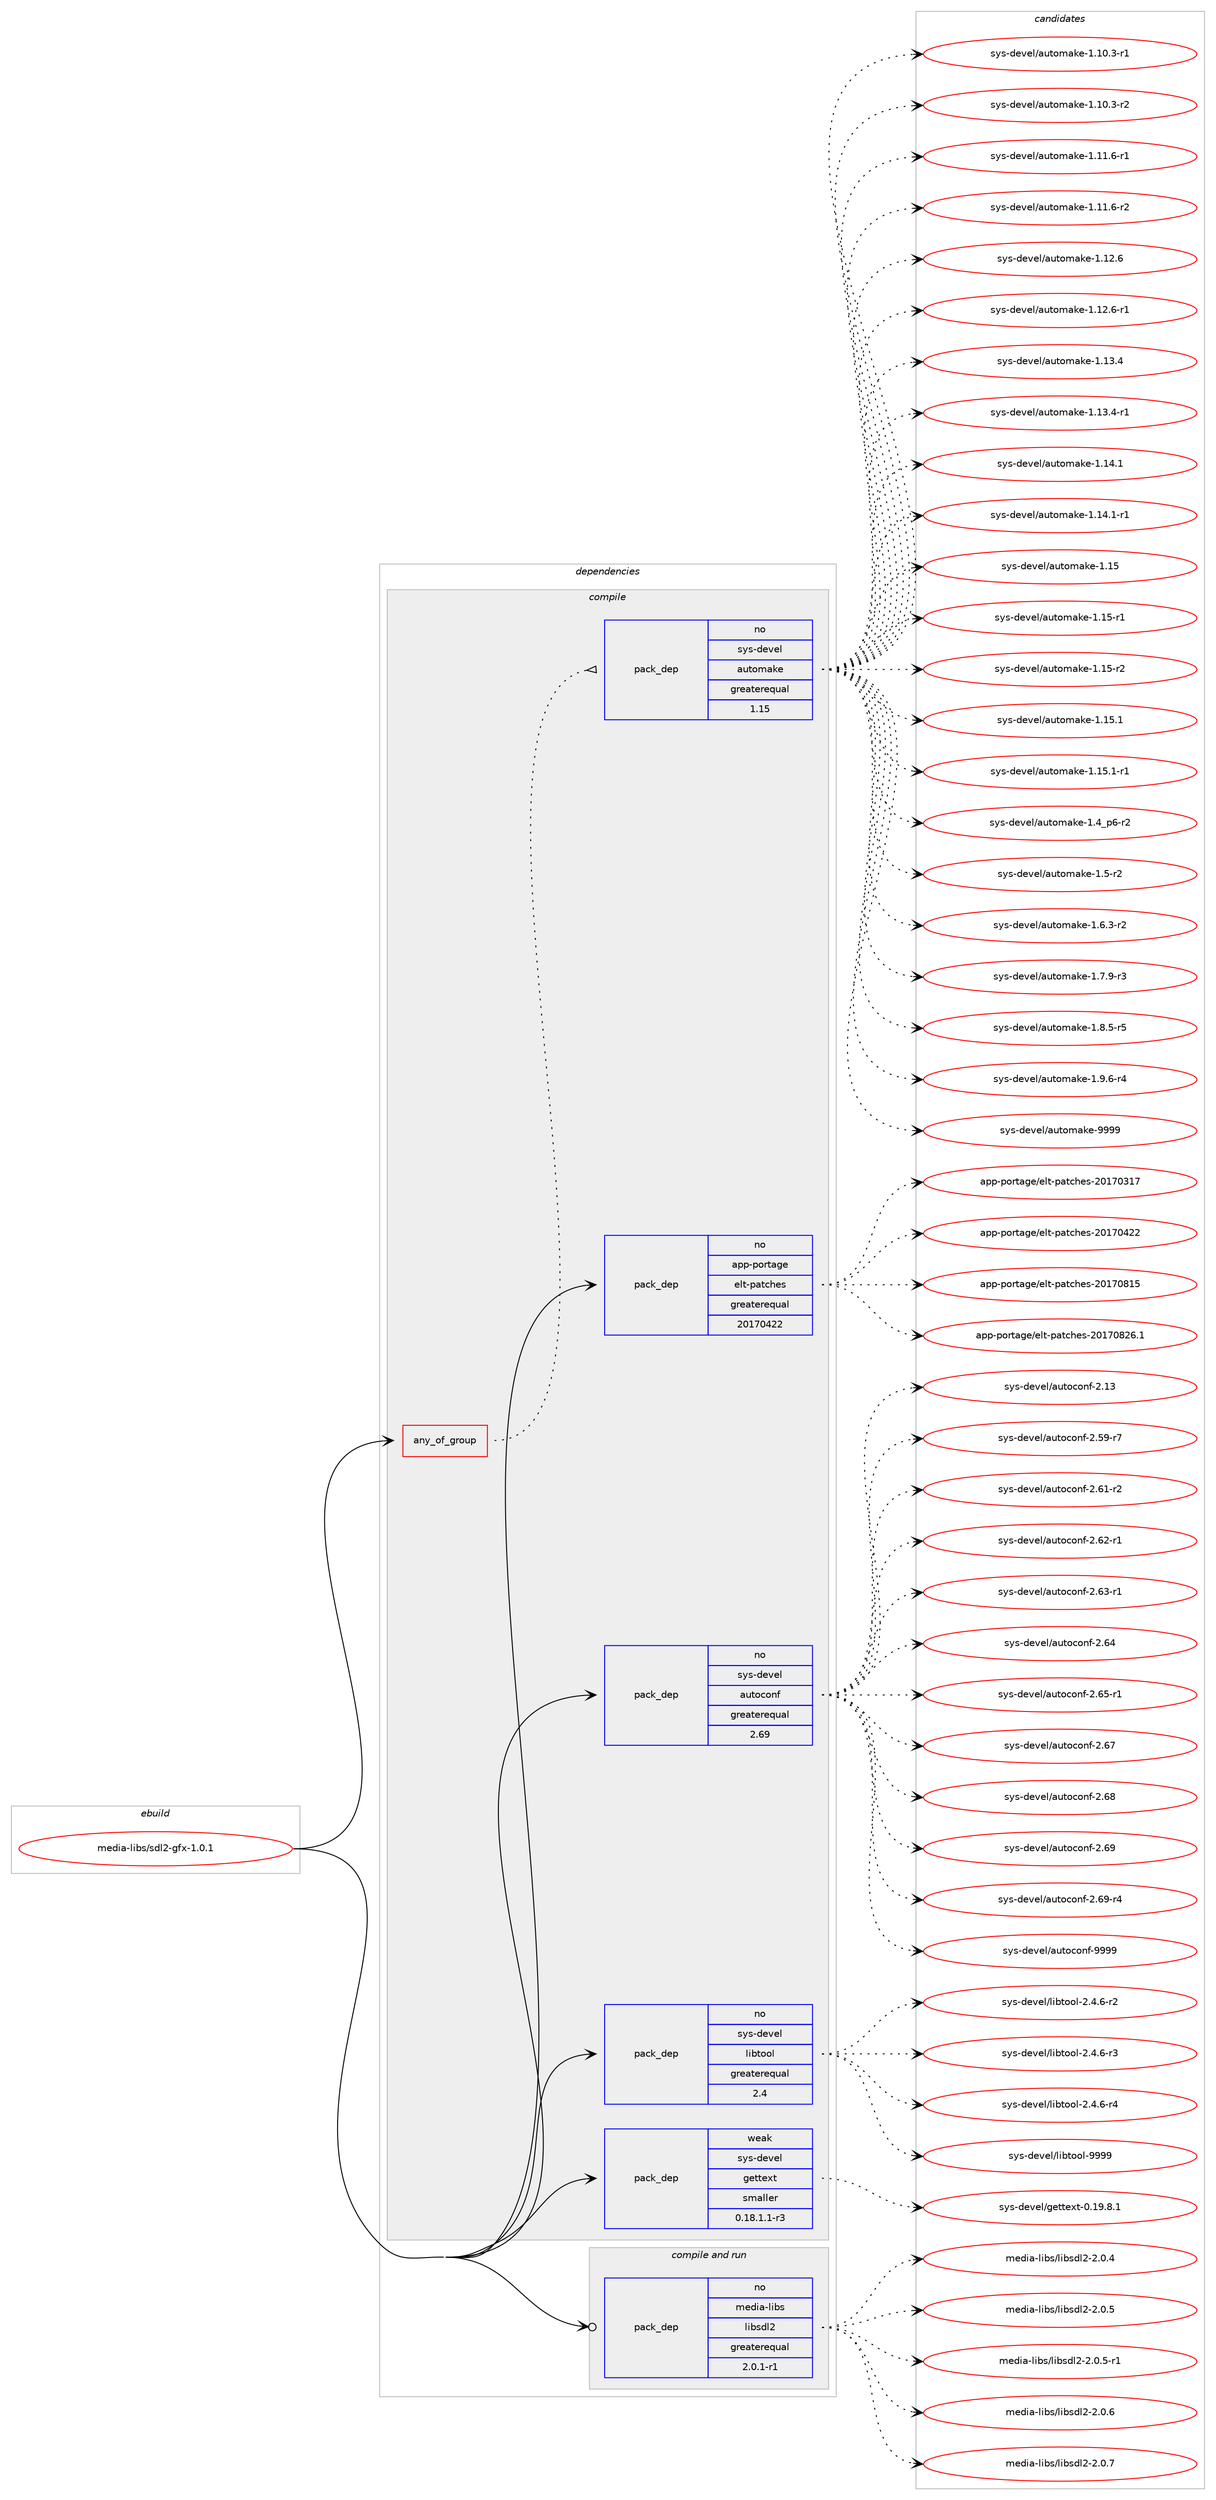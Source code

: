 digraph prolog {

# *************
# Graph options
# *************

newrank=true;
concentrate=true;
compound=true;
graph [rankdir=LR,fontname=Helvetica,fontsize=10,ranksep=1.5];#, ranksep=2.5, nodesep=0.2];
edge  [arrowhead=vee];
node  [fontname=Helvetica,fontsize=10];

# **********
# The ebuild
# **********

subgraph cluster_leftcol {
color=gray;
rank=same;
label=<<i>ebuild</i>>;
id [label="media-libs/sdl2-gfx-1.0.1", color=red, width=4, href="../media-libs/sdl2-gfx-1.0.1.svg"];
}

# ****************
# The dependencies
# ****************

subgraph cluster_midcol {
color=gray;
label=<<i>dependencies</i>>;
subgraph cluster_compile {
fillcolor="#eeeeee";
style=filled;
label=<<i>compile</i>>;
subgraph any5760 {
dependency370385 [label=<<TABLE BORDER="0" CELLBORDER="1" CELLSPACING="0" CELLPADDING="4"><TR><TD CELLPADDING="10">any_of_group</TD></TR></TABLE>>, shape=none, color=red];subgraph pack272991 {
dependency370386 [label=<<TABLE BORDER="0" CELLBORDER="1" CELLSPACING="0" CELLPADDING="4" WIDTH="220"><TR><TD ROWSPAN="6" CELLPADDING="30">pack_dep</TD></TR><TR><TD WIDTH="110">no</TD></TR><TR><TD>sys-devel</TD></TR><TR><TD>automake</TD></TR><TR><TD>greaterequal</TD></TR><TR><TD>1.15</TD></TR></TABLE>>, shape=none, color=blue];
}
dependency370385:e -> dependency370386:w [weight=20,style="dotted",arrowhead="oinv"];
}
id:e -> dependency370385:w [weight=20,style="solid",arrowhead="vee"];
subgraph pack272992 {
dependency370387 [label=<<TABLE BORDER="0" CELLBORDER="1" CELLSPACING="0" CELLPADDING="4" WIDTH="220"><TR><TD ROWSPAN="6" CELLPADDING="30">pack_dep</TD></TR><TR><TD WIDTH="110">no</TD></TR><TR><TD>app-portage</TD></TR><TR><TD>elt-patches</TD></TR><TR><TD>greaterequal</TD></TR><TR><TD>20170422</TD></TR></TABLE>>, shape=none, color=blue];
}
id:e -> dependency370387:w [weight=20,style="solid",arrowhead="vee"];
subgraph pack272993 {
dependency370388 [label=<<TABLE BORDER="0" CELLBORDER="1" CELLSPACING="0" CELLPADDING="4" WIDTH="220"><TR><TD ROWSPAN="6" CELLPADDING="30">pack_dep</TD></TR><TR><TD WIDTH="110">no</TD></TR><TR><TD>sys-devel</TD></TR><TR><TD>autoconf</TD></TR><TR><TD>greaterequal</TD></TR><TR><TD>2.69</TD></TR></TABLE>>, shape=none, color=blue];
}
id:e -> dependency370388:w [weight=20,style="solid",arrowhead="vee"];
subgraph pack272994 {
dependency370389 [label=<<TABLE BORDER="0" CELLBORDER="1" CELLSPACING="0" CELLPADDING="4" WIDTH="220"><TR><TD ROWSPAN="6" CELLPADDING="30">pack_dep</TD></TR><TR><TD WIDTH="110">no</TD></TR><TR><TD>sys-devel</TD></TR><TR><TD>libtool</TD></TR><TR><TD>greaterequal</TD></TR><TR><TD>2.4</TD></TR></TABLE>>, shape=none, color=blue];
}
id:e -> dependency370389:w [weight=20,style="solid",arrowhead="vee"];
subgraph pack272995 {
dependency370390 [label=<<TABLE BORDER="0" CELLBORDER="1" CELLSPACING="0" CELLPADDING="4" WIDTH="220"><TR><TD ROWSPAN="6" CELLPADDING="30">pack_dep</TD></TR><TR><TD WIDTH="110">weak</TD></TR><TR><TD>sys-devel</TD></TR><TR><TD>gettext</TD></TR><TR><TD>smaller</TD></TR><TR><TD>0.18.1.1-r3</TD></TR></TABLE>>, shape=none, color=blue];
}
id:e -> dependency370390:w [weight=20,style="solid",arrowhead="vee"];
}
subgraph cluster_compileandrun {
fillcolor="#eeeeee";
style=filled;
label=<<i>compile and run</i>>;
subgraph pack272996 {
dependency370391 [label=<<TABLE BORDER="0" CELLBORDER="1" CELLSPACING="0" CELLPADDING="4" WIDTH="220"><TR><TD ROWSPAN="6" CELLPADDING="30">pack_dep</TD></TR><TR><TD WIDTH="110">no</TD></TR><TR><TD>media-libs</TD></TR><TR><TD>libsdl2</TD></TR><TR><TD>greaterequal</TD></TR><TR><TD>2.0.1-r1</TD></TR></TABLE>>, shape=none, color=blue];
}
id:e -> dependency370391:w [weight=20,style="solid",arrowhead="odotvee"];
}
subgraph cluster_run {
fillcolor="#eeeeee";
style=filled;
label=<<i>run</i>>;
}
}

# **************
# The candidates
# **************

subgraph cluster_choices {
rank=same;
color=gray;
label=<<i>candidates</i>>;

subgraph choice272991 {
color=black;
nodesep=1;
choice11512111545100101118101108479711711611110997107101454946494846514511449 [label="sys-devel/automake-1.10.3-r1", color=red, width=4,href="../sys-devel/automake-1.10.3-r1.svg"];
choice11512111545100101118101108479711711611110997107101454946494846514511450 [label="sys-devel/automake-1.10.3-r2", color=red, width=4,href="../sys-devel/automake-1.10.3-r2.svg"];
choice11512111545100101118101108479711711611110997107101454946494946544511449 [label="sys-devel/automake-1.11.6-r1", color=red, width=4,href="../sys-devel/automake-1.11.6-r1.svg"];
choice11512111545100101118101108479711711611110997107101454946494946544511450 [label="sys-devel/automake-1.11.6-r2", color=red, width=4,href="../sys-devel/automake-1.11.6-r2.svg"];
choice1151211154510010111810110847971171161111099710710145494649504654 [label="sys-devel/automake-1.12.6", color=red, width=4,href="../sys-devel/automake-1.12.6.svg"];
choice11512111545100101118101108479711711611110997107101454946495046544511449 [label="sys-devel/automake-1.12.6-r1", color=red, width=4,href="../sys-devel/automake-1.12.6-r1.svg"];
choice1151211154510010111810110847971171161111099710710145494649514652 [label="sys-devel/automake-1.13.4", color=red, width=4,href="../sys-devel/automake-1.13.4.svg"];
choice11512111545100101118101108479711711611110997107101454946495146524511449 [label="sys-devel/automake-1.13.4-r1", color=red, width=4,href="../sys-devel/automake-1.13.4-r1.svg"];
choice1151211154510010111810110847971171161111099710710145494649524649 [label="sys-devel/automake-1.14.1", color=red, width=4,href="../sys-devel/automake-1.14.1.svg"];
choice11512111545100101118101108479711711611110997107101454946495246494511449 [label="sys-devel/automake-1.14.1-r1", color=red, width=4,href="../sys-devel/automake-1.14.1-r1.svg"];
choice115121115451001011181011084797117116111109971071014549464953 [label="sys-devel/automake-1.15", color=red, width=4,href="../sys-devel/automake-1.15.svg"];
choice1151211154510010111810110847971171161111099710710145494649534511449 [label="sys-devel/automake-1.15-r1", color=red, width=4,href="../sys-devel/automake-1.15-r1.svg"];
choice1151211154510010111810110847971171161111099710710145494649534511450 [label="sys-devel/automake-1.15-r2", color=red, width=4,href="../sys-devel/automake-1.15-r2.svg"];
choice1151211154510010111810110847971171161111099710710145494649534649 [label="sys-devel/automake-1.15.1", color=red, width=4,href="../sys-devel/automake-1.15.1.svg"];
choice11512111545100101118101108479711711611110997107101454946495346494511449 [label="sys-devel/automake-1.15.1-r1", color=red, width=4,href="../sys-devel/automake-1.15.1-r1.svg"];
choice115121115451001011181011084797117116111109971071014549465295112544511450 [label="sys-devel/automake-1.4_p6-r2", color=red, width=4,href="../sys-devel/automake-1.4_p6-r2.svg"];
choice11512111545100101118101108479711711611110997107101454946534511450 [label="sys-devel/automake-1.5-r2", color=red, width=4,href="../sys-devel/automake-1.5-r2.svg"];
choice115121115451001011181011084797117116111109971071014549465446514511450 [label="sys-devel/automake-1.6.3-r2", color=red, width=4,href="../sys-devel/automake-1.6.3-r2.svg"];
choice115121115451001011181011084797117116111109971071014549465546574511451 [label="sys-devel/automake-1.7.9-r3", color=red, width=4,href="../sys-devel/automake-1.7.9-r3.svg"];
choice115121115451001011181011084797117116111109971071014549465646534511453 [label="sys-devel/automake-1.8.5-r5", color=red, width=4,href="../sys-devel/automake-1.8.5-r5.svg"];
choice115121115451001011181011084797117116111109971071014549465746544511452 [label="sys-devel/automake-1.9.6-r4", color=red, width=4,href="../sys-devel/automake-1.9.6-r4.svg"];
choice115121115451001011181011084797117116111109971071014557575757 [label="sys-devel/automake-9999", color=red, width=4,href="../sys-devel/automake-9999.svg"];
dependency370386:e -> choice11512111545100101118101108479711711611110997107101454946494846514511449:w [style=dotted,weight="100"];
dependency370386:e -> choice11512111545100101118101108479711711611110997107101454946494846514511450:w [style=dotted,weight="100"];
dependency370386:e -> choice11512111545100101118101108479711711611110997107101454946494946544511449:w [style=dotted,weight="100"];
dependency370386:e -> choice11512111545100101118101108479711711611110997107101454946494946544511450:w [style=dotted,weight="100"];
dependency370386:e -> choice1151211154510010111810110847971171161111099710710145494649504654:w [style=dotted,weight="100"];
dependency370386:e -> choice11512111545100101118101108479711711611110997107101454946495046544511449:w [style=dotted,weight="100"];
dependency370386:e -> choice1151211154510010111810110847971171161111099710710145494649514652:w [style=dotted,weight="100"];
dependency370386:e -> choice11512111545100101118101108479711711611110997107101454946495146524511449:w [style=dotted,weight="100"];
dependency370386:e -> choice1151211154510010111810110847971171161111099710710145494649524649:w [style=dotted,weight="100"];
dependency370386:e -> choice11512111545100101118101108479711711611110997107101454946495246494511449:w [style=dotted,weight="100"];
dependency370386:e -> choice115121115451001011181011084797117116111109971071014549464953:w [style=dotted,weight="100"];
dependency370386:e -> choice1151211154510010111810110847971171161111099710710145494649534511449:w [style=dotted,weight="100"];
dependency370386:e -> choice1151211154510010111810110847971171161111099710710145494649534511450:w [style=dotted,weight="100"];
dependency370386:e -> choice1151211154510010111810110847971171161111099710710145494649534649:w [style=dotted,weight="100"];
dependency370386:e -> choice11512111545100101118101108479711711611110997107101454946495346494511449:w [style=dotted,weight="100"];
dependency370386:e -> choice115121115451001011181011084797117116111109971071014549465295112544511450:w [style=dotted,weight="100"];
dependency370386:e -> choice11512111545100101118101108479711711611110997107101454946534511450:w [style=dotted,weight="100"];
dependency370386:e -> choice115121115451001011181011084797117116111109971071014549465446514511450:w [style=dotted,weight="100"];
dependency370386:e -> choice115121115451001011181011084797117116111109971071014549465546574511451:w [style=dotted,weight="100"];
dependency370386:e -> choice115121115451001011181011084797117116111109971071014549465646534511453:w [style=dotted,weight="100"];
dependency370386:e -> choice115121115451001011181011084797117116111109971071014549465746544511452:w [style=dotted,weight="100"];
dependency370386:e -> choice115121115451001011181011084797117116111109971071014557575757:w [style=dotted,weight="100"];
}
subgraph choice272992 {
color=black;
nodesep=1;
choice97112112451121111141169710310147101108116451129711699104101115455048495548514955 [label="app-portage/elt-patches-20170317", color=red, width=4,href="../app-portage/elt-patches-20170317.svg"];
choice97112112451121111141169710310147101108116451129711699104101115455048495548525050 [label="app-portage/elt-patches-20170422", color=red, width=4,href="../app-portage/elt-patches-20170422.svg"];
choice97112112451121111141169710310147101108116451129711699104101115455048495548564953 [label="app-portage/elt-patches-20170815", color=red, width=4,href="../app-portage/elt-patches-20170815.svg"];
choice971121124511211111411697103101471011081164511297116991041011154550484955485650544649 [label="app-portage/elt-patches-20170826.1", color=red, width=4,href="../app-portage/elt-patches-20170826.1.svg"];
dependency370387:e -> choice97112112451121111141169710310147101108116451129711699104101115455048495548514955:w [style=dotted,weight="100"];
dependency370387:e -> choice97112112451121111141169710310147101108116451129711699104101115455048495548525050:w [style=dotted,weight="100"];
dependency370387:e -> choice97112112451121111141169710310147101108116451129711699104101115455048495548564953:w [style=dotted,weight="100"];
dependency370387:e -> choice971121124511211111411697103101471011081164511297116991041011154550484955485650544649:w [style=dotted,weight="100"];
}
subgraph choice272993 {
color=black;
nodesep=1;
choice115121115451001011181011084797117116111991111101024550464951 [label="sys-devel/autoconf-2.13", color=red, width=4,href="../sys-devel/autoconf-2.13.svg"];
choice1151211154510010111810110847971171161119911111010245504653574511455 [label="sys-devel/autoconf-2.59-r7", color=red, width=4,href="../sys-devel/autoconf-2.59-r7.svg"];
choice1151211154510010111810110847971171161119911111010245504654494511450 [label="sys-devel/autoconf-2.61-r2", color=red, width=4,href="../sys-devel/autoconf-2.61-r2.svg"];
choice1151211154510010111810110847971171161119911111010245504654504511449 [label="sys-devel/autoconf-2.62-r1", color=red, width=4,href="../sys-devel/autoconf-2.62-r1.svg"];
choice1151211154510010111810110847971171161119911111010245504654514511449 [label="sys-devel/autoconf-2.63-r1", color=red, width=4,href="../sys-devel/autoconf-2.63-r1.svg"];
choice115121115451001011181011084797117116111991111101024550465452 [label="sys-devel/autoconf-2.64", color=red, width=4,href="../sys-devel/autoconf-2.64.svg"];
choice1151211154510010111810110847971171161119911111010245504654534511449 [label="sys-devel/autoconf-2.65-r1", color=red, width=4,href="../sys-devel/autoconf-2.65-r1.svg"];
choice115121115451001011181011084797117116111991111101024550465455 [label="sys-devel/autoconf-2.67", color=red, width=4,href="../sys-devel/autoconf-2.67.svg"];
choice115121115451001011181011084797117116111991111101024550465456 [label="sys-devel/autoconf-2.68", color=red, width=4,href="../sys-devel/autoconf-2.68.svg"];
choice115121115451001011181011084797117116111991111101024550465457 [label="sys-devel/autoconf-2.69", color=red, width=4,href="../sys-devel/autoconf-2.69.svg"];
choice1151211154510010111810110847971171161119911111010245504654574511452 [label="sys-devel/autoconf-2.69-r4", color=red, width=4,href="../sys-devel/autoconf-2.69-r4.svg"];
choice115121115451001011181011084797117116111991111101024557575757 [label="sys-devel/autoconf-9999", color=red, width=4,href="../sys-devel/autoconf-9999.svg"];
dependency370388:e -> choice115121115451001011181011084797117116111991111101024550464951:w [style=dotted,weight="100"];
dependency370388:e -> choice1151211154510010111810110847971171161119911111010245504653574511455:w [style=dotted,weight="100"];
dependency370388:e -> choice1151211154510010111810110847971171161119911111010245504654494511450:w [style=dotted,weight="100"];
dependency370388:e -> choice1151211154510010111810110847971171161119911111010245504654504511449:w [style=dotted,weight="100"];
dependency370388:e -> choice1151211154510010111810110847971171161119911111010245504654514511449:w [style=dotted,weight="100"];
dependency370388:e -> choice115121115451001011181011084797117116111991111101024550465452:w [style=dotted,weight="100"];
dependency370388:e -> choice1151211154510010111810110847971171161119911111010245504654534511449:w [style=dotted,weight="100"];
dependency370388:e -> choice115121115451001011181011084797117116111991111101024550465455:w [style=dotted,weight="100"];
dependency370388:e -> choice115121115451001011181011084797117116111991111101024550465456:w [style=dotted,weight="100"];
dependency370388:e -> choice115121115451001011181011084797117116111991111101024550465457:w [style=dotted,weight="100"];
dependency370388:e -> choice1151211154510010111810110847971171161119911111010245504654574511452:w [style=dotted,weight="100"];
dependency370388:e -> choice115121115451001011181011084797117116111991111101024557575757:w [style=dotted,weight="100"];
}
subgraph choice272994 {
color=black;
nodesep=1;
choice1151211154510010111810110847108105981161111111084550465246544511450 [label="sys-devel/libtool-2.4.6-r2", color=red, width=4,href="../sys-devel/libtool-2.4.6-r2.svg"];
choice1151211154510010111810110847108105981161111111084550465246544511451 [label="sys-devel/libtool-2.4.6-r3", color=red, width=4,href="../sys-devel/libtool-2.4.6-r3.svg"];
choice1151211154510010111810110847108105981161111111084550465246544511452 [label="sys-devel/libtool-2.4.6-r4", color=red, width=4,href="../sys-devel/libtool-2.4.6-r4.svg"];
choice1151211154510010111810110847108105981161111111084557575757 [label="sys-devel/libtool-9999", color=red, width=4,href="../sys-devel/libtool-9999.svg"];
dependency370389:e -> choice1151211154510010111810110847108105981161111111084550465246544511450:w [style=dotted,weight="100"];
dependency370389:e -> choice1151211154510010111810110847108105981161111111084550465246544511451:w [style=dotted,weight="100"];
dependency370389:e -> choice1151211154510010111810110847108105981161111111084550465246544511452:w [style=dotted,weight="100"];
dependency370389:e -> choice1151211154510010111810110847108105981161111111084557575757:w [style=dotted,weight="100"];
}
subgraph choice272995 {
color=black;
nodesep=1;
choice1151211154510010111810110847103101116116101120116454846495746564649 [label="sys-devel/gettext-0.19.8.1", color=red, width=4,href="../sys-devel/gettext-0.19.8.1.svg"];
dependency370390:e -> choice1151211154510010111810110847103101116116101120116454846495746564649:w [style=dotted,weight="100"];
}
subgraph choice272996 {
color=black;
nodesep=1;
choice109101100105974510810598115471081059811510010850455046484652 [label="media-libs/libsdl2-2.0.4", color=red, width=4,href="../media-libs/libsdl2-2.0.4.svg"];
choice109101100105974510810598115471081059811510010850455046484653 [label="media-libs/libsdl2-2.0.5", color=red, width=4,href="../media-libs/libsdl2-2.0.5.svg"];
choice1091011001059745108105981154710810598115100108504550464846534511449 [label="media-libs/libsdl2-2.0.5-r1", color=red, width=4,href="../media-libs/libsdl2-2.0.5-r1.svg"];
choice109101100105974510810598115471081059811510010850455046484654 [label="media-libs/libsdl2-2.0.6", color=red, width=4,href="../media-libs/libsdl2-2.0.6.svg"];
choice109101100105974510810598115471081059811510010850455046484655 [label="media-libs/libsdl2-2.0.7", color=red, width=4,href="../media-libs/libsdl2-2.0.7.svg"];
dependency370391:e -> choice109101100105974510810598115471081059811510010850455046484652:w [style=dotted,weight="100"];
dependency370391:e -> choice109101100105974510810598115471081059811510010850455046484653:w [style=dotted,weight="100"];
dependency370391:e -> choice1091011001059745108105981154710810598115100108504550464846534511449:w [style=dotted,weight="100"];
dependency370391:e -> choice109101100105974510810598115471081059811510010850455046484654:w [style=dotted,weight="100"];
dependency370391:e -> choice109101100105974510810598115471081059811510010850455046484655:w [style=dotted,weight="100"];
}
}

}

